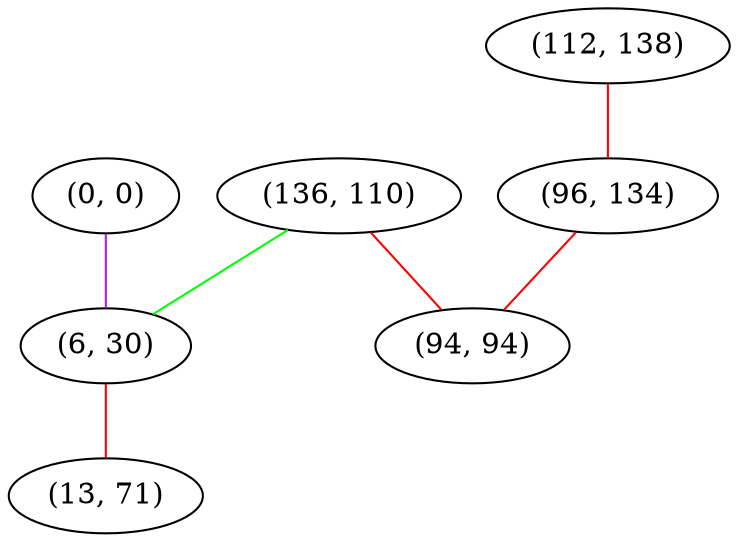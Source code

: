 graph "" {
"(136, 110)";
"(0, 0)";
"(112, 138)";
"(6, 30)";
"(96, 134)";
"(13, 71)";
"(94, 94)";
"(136, 110)" -- "(94, 94)"  [color=red, key=0, weight=1];
"(136, 110)" -- "(6, 30)"  [color=green, key=0, weight=2];
"(0, 0)" -- "(6, 30)"  [color=purple, key=0, weight=4];
"(112, 138)" -- "(96, 134)"  [color=red, key=0, weight=1];
"(6, 30)" -- "(13, 71)"  [color=red, key=0, weight=1];
"(96, 134)" -- "(94, 94)"  [color=red, key=0, weight=1];
}
